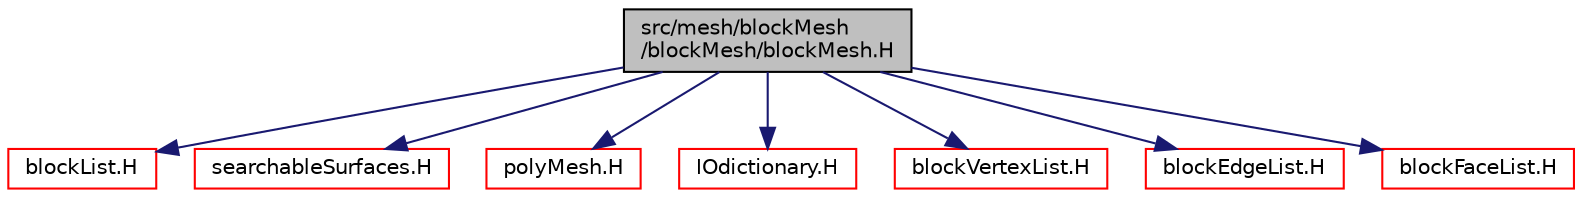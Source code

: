 digraph "src/mesh/blockMesh/blockMesh/blockMesh.H"
{
  bgcolor="transparent";
  edge [fontname="Helvetica",fontsize="10",labelfontname="Helvetica",labelfontsize="10"];
  node [fontname="Helvetica",fontsize="10",shape=record];
  Node1 [label="src/mesh/blockMesh\l/blockMesh/blockMesh.H",height=0.2,width=0.4,color="black", fillcolor="grey75", style="filled" fontcolor="black"];
  Node1 -> Node2 [color="midnightblue",fontsize="10",style="solid",fontname="Helvetica"];
  Node2 [label="blockList.H",height=0.2,width=0.4,color="red",URL="$blockList_8H.html"];
  Node1 -> Node3 [color="midnightblue",fontsize="10",style="solid",fontname="Helvetica"];
  Node3 [label="searchableSurfaces.H",height=0.2,width=0.4,color="red",URL="$searchableSurfaces_8H.html"];
  Node1 -> Node4 [color="midnightblue",fontsize="10",style="solid",fontname="Helvetica"];
  Node4 [label="polyMesh.H",height=0.2,width=0.4,color="red",URL="$polyMesh_8H.html"];
  Node1 -> Node5 [color="midnightblue",fontsize="10",style="solid",fontname="Helvetica"];
  Node5 [label="IOdictionary.H",height=0.2,width=0.4,color="red",URL="$IOdictionary_8H.html"];
  Node1 -> Node6 [color="midnightblue",fontsize="10",style="solid",fontname="Helvetica"];
  Node6 [label="blockVertexList.H",height=0.2,width=0.4,color="red",URL="$blockVertexList_8H.html"];
  Node1 -> Node7 [color="midnightblue",fontsize="10",style="solid",fontname="Helvetica"];
  Node7 [label="blockEdgeList.H",height=0.2,width=0.4,color="red",URL="$blockEdgeList_8H.html"];
  Node1 -> Node8 [color="midnightblue",fontsize="10",style="solid",fontname="Helvetica"];
  Node8 [label="blockFaceList.H",height=0.2,width=0.4,color="red",URL="$blockFaceList_8H.html"];
}
